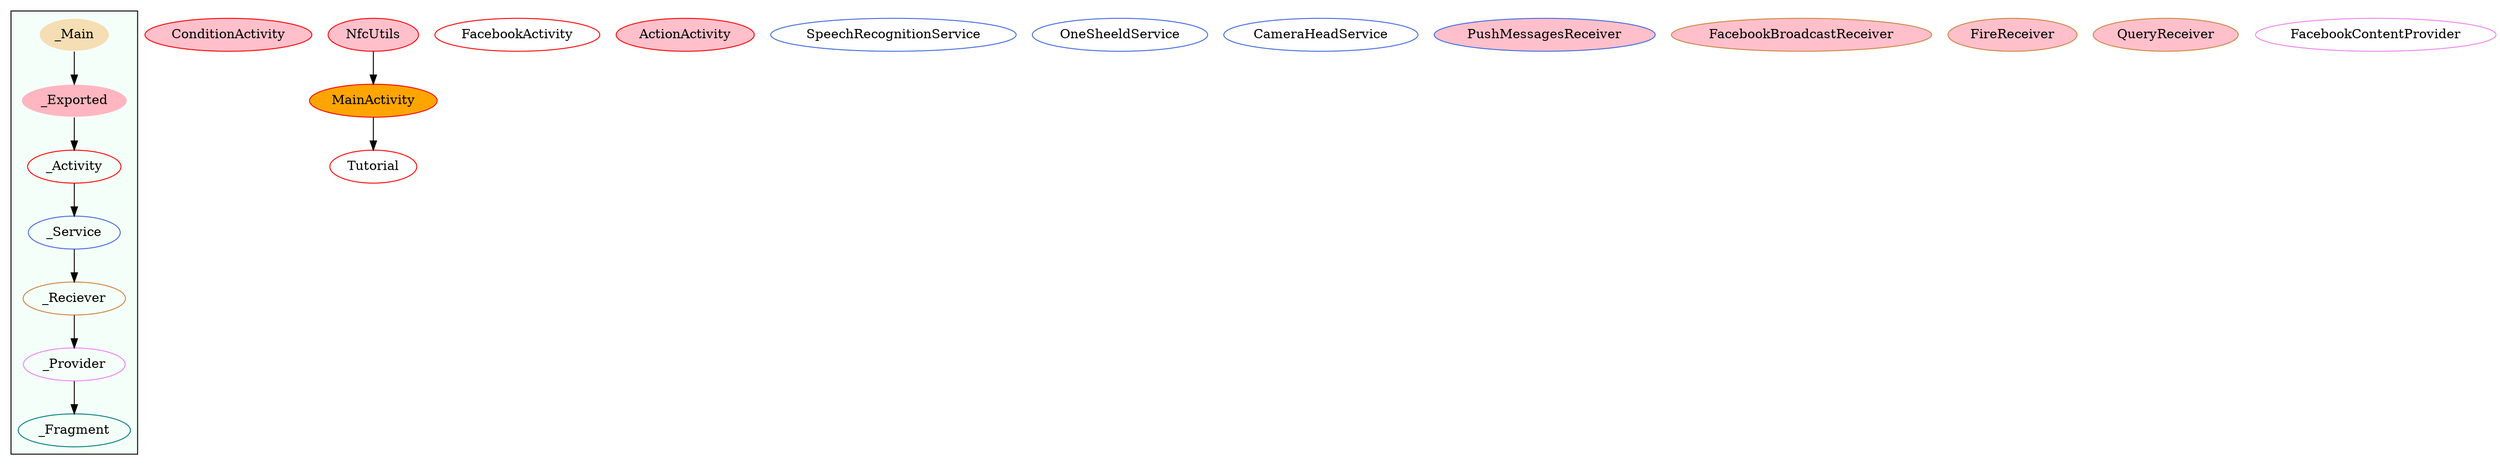 digraph G {
subgraph cluster_legend{ 
bgcolor=mintcream;
_Activity[color = red];
_Service[color = royalblue];
_Provider[color = violet];
_Reciever[color = peru];
_Fragment[color = teal];
_Main[style=filled, fillcolor=wheat, color = mintcream];
_Exported[style=filled, fillcolor=lightpink, color = mintcream];
_Main -> _Exported -> _Activity -> _Service -> _Reciever -> _Provider -> _Fragment; 
}
ConditionActivity[style=filled, fillcolor=pink, color = red];
MainActivity[style=filled, fillcolor=orange, color = red];
FacebookActivity[color = red];
ActionActivity[style=filled, fillcolor=pink, color = red];
Tutorial[color = red];
NfcUtils[style=filled, fillcolor=pink, color = red];
SpeechRecognitionService[color = royalblue];
OneSheeldService[color = royalblue];
CameraHeadService[color = royalblue];
PushMessagesReceiver[style=filled, fillcolor=pink, color = royalblue];
FacebookBroadcastReceiver[style=filled, fillcolor=pink, color = peru];
FireReceiver[style=filled, fillcolor=pink, color = peru];
QueryReceiver[style=filled, fillcolor=pink, color = peru];
FacebookContentProvider[color = violet];
MainActivity->Tutorial;
NfcUtils->MainActivity;
}
